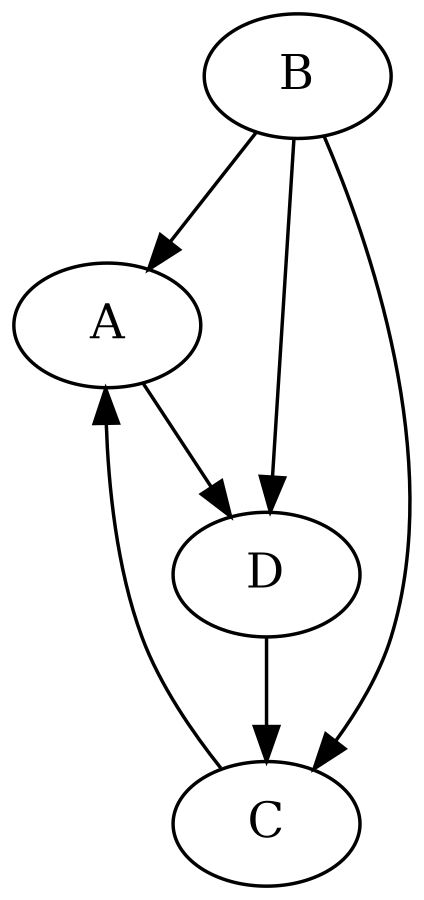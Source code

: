 digraph tree {
graph [size="6.0!"]
    a[label="A"];
    b[label="B"]
    c[label="C"]
    d[label="D"]
    b -> a;
    b -> c;
    a -> d;
    b -> d;
    c -> a;
    d -> c;
}
